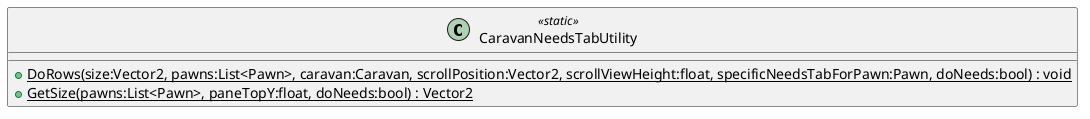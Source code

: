 @startuml
class CaravanNeedsTabUtility <<static>> {
    + {static} DoRows(size:Vector2, pawns:List<Pawn>, caravan:Caravan, scrollPosition:Vector2, scrollViewHeight:float, specificNeedsTabForPawn:Pawn, doNeeds:bool) : void
    + {static} GetSize(pawns:List<Pawn>, paneTopY:float, doNeeds:bool) : Vector2
}
@enduml
